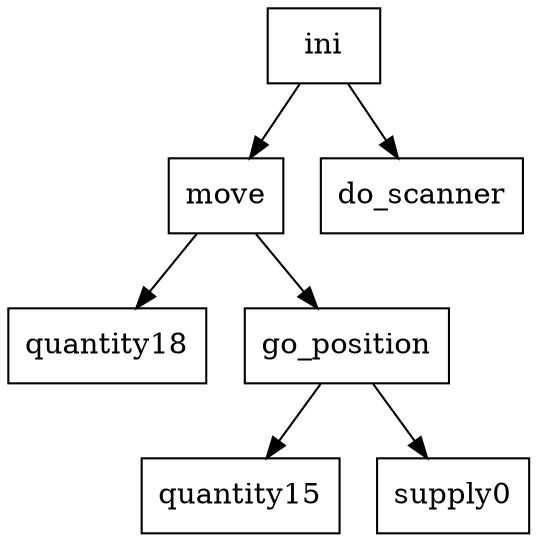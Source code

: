 digraph g {
graph [ordering=out];
node [shape=rectangle];
n[label = "ini"];
n0[label = "move"];
n00[label = "quantity18"];
n0 -> n00;
n01[label = "go_position"];
n010[label = "quantity15"];
n01 -> n010;
n011[label = "supply0"];
n01 -> n011;
n0 -> n01;
n -> n0;
n1[label = "do_scanner"];
n -> n1;
}

